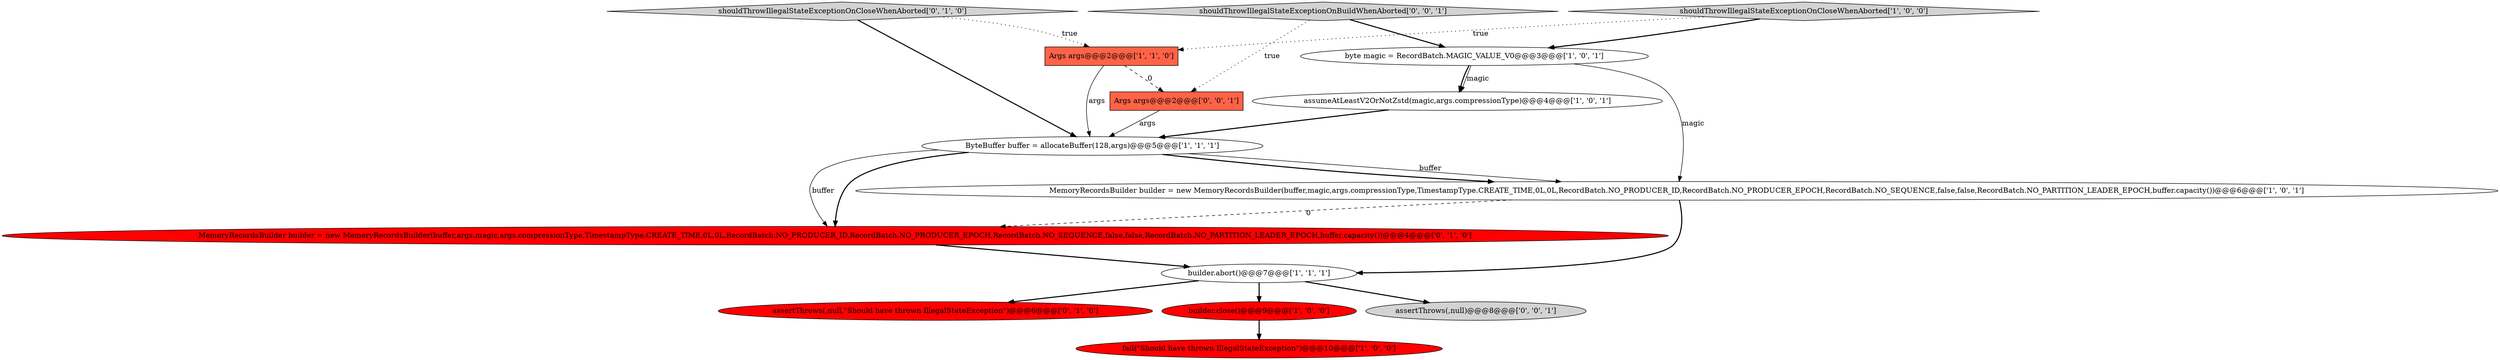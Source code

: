 digraph {
5 [style = filled, label = "MemoryRecordsBuilder builder = new MemoryRecordsBuilder(buffer,magic,args.compressionType,TimestampType.CREATE_TIME,0L,0L,RecordBatch.NO_PRODUCER_ID,RecordBatch.NO_PRODUCER_EPOCH,RecordBatch.NO_SEQUENCE,false,false,RecordBatch.NO_PARTITION_LEADER_EPOCH,buffer.capacity())@@@6@@@['1', '0', '1']", fillcolor = white, shape = ellipse image = "AAA0AAABBB1BBB"];
4 [style = filled, label = "byte magic = RecordBatch.MAGIC_VALUE_V0@@@3@@@['1', '0', '1']", fillcolor = white, shape = ellipse image = "AAA0AAABBB1BBB"];
11 [style = filled, label = "shouldThrowIllegalStateExceptionOnCloseWhenAborted['0', '1', '0']", fillcolor = lightgray, shape = diamond image = "AAA0AAABBB2BBB"];
3 [style = filled, label = "fail(\"Should have thrown IllegalStateException\")@@@10@@@['1', '0', '0']", fillcolor = red, shape = ellipse image = "AAA1AAABBB1BBB"];
1 [style = filled, label = "shouldThrowIllegalStateExceptionOnCloseWhenAborted['1', '0', '0']", fillcolor = lightgray, shape = diamond image = "AAA0AAABBB1BBB"];
10 [style = filled, label = "assertThrows(,null,\"Should have thrown IllegalStateException\")@@@6@@@['0', '1', '0']", fillcolor = red, shape = ellipse image = "AAA1AAABBB2BBB"];
6 [style = filled, label = "assumeAtLeastV2OrNotZstd(magic,args.compressionType)@@@4@@@['1', '0', '1']", fillcolor = white, shape = ellipse image = "AAA0AAABBB1BBB"];
8 [style = filled, label = "builder.close()@@@9@@@['1', '0', '0']", fillcolor = red, shape = ellipse image = "AAA1AAABBB1BBB"];
0 [style = filled, label = "builder.abort()@@@7@@@['1', '1', '1']", fillcolor = white, shape = ellipse image = "AAA0AAABBB1BBB"];
12 [style = filled, label = "Args args@@@2@@@['0', '0', '1']", fillcolor = tomato, shape = box image = "AAA0AAABBB3BBB"];
13 [style = filled, label = "shouldThrowIllegalStateExceptionOnBuildWhenAborted['0', '0', '1']", fillcolor = lightgray, shape = diamond image = "AAA0AAABBB3BBB"];
14 [style = filled, label = "assertThrows(,null)@@@8@@@['0', '0', '1']", fillcolor = lightgray, shape = ellipse image = "AAA0AAABBB3BBB"];
9 [style = filled, label = "MemoryRecordsBuilder builder = new MemoryRecordsBuilder(buffer,args.magic,args.compressionType,TimestampType.CREATE_TIME,0L,0L,RecordBatch.NO_PRODUCER_ID,RecordBatch.NO_PRODUCER_EPOCH,RecordBatch.NO_SEQUENCE,false,false,RecordBatch.NO_PARTITION_LEADER_EPOCH,buffer.capacity())@@@4@@@['0', '1', '0']", fillcolor = red, shape = ellipse image = "AAA1AAABBB2BBB"];
7 [style = filled, label = "Args args@@@2@@@['1', '1', '0']", fillcolor = tomato, shape = box image = "AAA0AAABBB1BBB"];
2 [style = filled, label = "ByteBuffer buffer = allocateBuffer(128,args)@@@5@@@['1', '1', '1']", fillcolor = white, shape = ellipse image = "AAA0AAABBB1BBB"];
11->7 [style = dotted, label="true"];
1->4 [style = bold, label=""];
9->0 [style = bold, label=""];
13->12 [style = dotted, label="true"];
4->6 [style = bold, label=""];
2->9 [style = solid, label="buffer"];
8->3 [style = bold, label=""];
5->9 [style = dashed, label="0"];
12->2 [style = solid, label="args"];
4->6 [style = solid, label="magic"];
2->9 [style = bold, label=""];
11->2 [style = bold, label=""];
6->2 [style = bold, label=""];
1->7 [style = dotted, label="true"];
0->10 [style = bold, label=""];
0->14 [style = bold, label=""];
5->0 [style = bold, label=""];
0->8 [style = bold, label=""];
2->5 [style = solid, label="buffer"];
7->12 [style = dashed, label="0"];
4->5 [style = solid, label="magic"];
7->2 [style = solid, label="args"];
2->5 [style = bold, label=""];
13->4 [style = bold, label=""];
}
